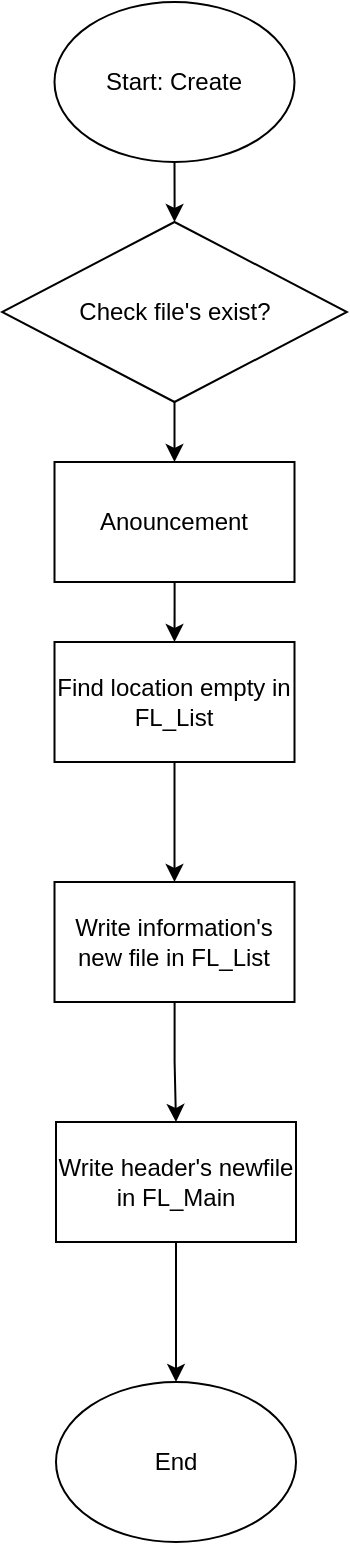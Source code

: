 <mxfile version="20.8.1" type="github" pages="6">
  <diagram id="C5RBs43oDa-KdzZeNtuy" name="Create">
    <mxGraphModel dx="1195" dy="637" grid="0" gridSize="10" guides="1" tooltips="1" connect="1" arrows="1" fold="1" page="1" pageScale="1" pageWidth="827" pageHeight="1169" math="0" shadow="0">
      <root>
        <mxCell id="WIyWlLk6GJQsqaUBKTNV-0" />
        <mxCell id="WIyWlLk6GJQsqaUBKTNV-1" parent="WIyWlLk6GJQsqaUBKTNV-0" />
        <mxCell id="yA5X6nESgriomRo_wgEp-1" style="edgeStyle=orthogonalEdgeStyle;rounded=0;orthogonalLoop=1;jettySize=auto;html=1;entryX=0.5;entryY=0;entryDx=0;entryDy=0;" parent="WIyWlLk6GJQsqaUBKTNV-1" source="pia84oyOy8MExygji4Uj-1" target="pia84oyOy8MExygji4Uj-2" edge="1">
          <mxGeometry relative="1" as="geometry" />
        </mxCell>
        <mxCell id="pia84oyOy8MExygji4Uj-1" value="Check file&#39;s exist?" style="rhombus;whiteSpace=wrap;html=1;" parent="WIyWlLk6GJQsqaUBKTNV-1" vertex="1">
          <mxGeometry x="327" y="110" width="172.5" height="90" as="geometry" />
        </mxCell>
        <mxCell id="yA5X6nESgriomRo_wgEp-2" style="edgeStyle=orthogonalEdgeStyle;rounded=0;orthogonalLoop=1;jettySize=auto;html=1;entryX=0.5;entryY=0;entryDx=0;entryDy=0;" parent="WIyWlLk6GJQsqaUBKTNV-1" source="pia84oyOy8MExygji4Uj-2" target="pia84oyOy8MExygji4Uj-3" edge="1">
          <mxGeometry relative="1" as="geometry" />
        </mxCell>
        <mxCell id="pia84oyOy8MExygji4Uj-2" value="Anouncement" style="rounded=0;whiteSpace=wrap;html=1;" parent="WIyWlLk6GJQsqaUBKTNV-1" vertex="1">
          <mxGeometry x="353.25" y="230" width="120" height="60" as="geometry" />
        </mxCell>
        <mxCell id="yA5X6nESgriomRo_wgEp-3" style="edgeStyle=orthogonalEdgeStyle;rounded=0;orthogonalLoop=1;jettySize=auto;html=1;entryX=0.5;entryY=0;entryDx=0;entryDy=0;" parent="WIyWlLk6GJQsqaUBKTNV-1" source="pia84oyOy8MExygji4Uj-3" target="pia84oyOy8MExygji4Uj-4" edge="1">
          <mxGeometry relative="1" as="geometry" />
        </mxCell>
        <mxCell id="pia84oyOy8MExygji4Uj-3" value="Find location empty in FL_List" style="rounded=0;whiteSpace=wrap;html=1;" parent="WIyWlLk6GJQsqaUBKTNV-1" vertex="1">
          <mxGeometry x="353.25" y="320" width="120" height="60" as="geometry" />
        </mxCell>
        <mxCell id="yA5X6nESgriomRo_wgEp-4" style="edgeStyle=orthogonalEdgeStyle;rounded=0;orthogonalLoop=1;jettySize=auto;html=1;entryX=0.5;entryY=0;entryDx=0;entryDy=0;" parent="WIyWlLk6GJQsqaUBKTNV-1" source="pia84oyOy8MExygji4Uj-4" target="pia84oyOy8MExygji4Uj-5" edge="1">
          <mxGeometry relative="1" as="geometry" />
        </mxCell>
        <mxCell id="pia84oyOy8MExygji4Uj-4" value="Write information&#39;s new file in FL_List" style="rounded=0;whiteSpace=wrap;html=1;" parent="WIyWlLk6GJQsqaUBKTNV-1" vertex="1">
          <mxGeometry x="353.25" y="440" width="120" height="60" as="geometry" />
        </mxCell>
        <mxCell id="yA5X6nESgriomRo_wgEp-5" style="edgeStyle=orthogonalEdgeStyle;rounded=0;orthogonalLoop=1;jettySize=auto;html=1;entryX=0.5;entryY=0;entryDx=0;entryDy=0;" parent="WIyWlLk6GJQsqaUBKTNV-1" source="pia84oyOy8MExygji4Uj-5" target="pia84oyOy8MExygji4Uj-6" edge="1">
          <mxGeometry relative="1" as="geometry" />
        </mxCell>
        <mxCell id="pia84oyOy8MExygji4Uj-5" value="Write header&#39;s newfile in FL_Main" style="rounded=0;whiteSpace=wrap;html=1;" parent="WIyWlLk6GJQsqaUBKTNV-1" vertex="1">
          <mxGeometry x="354" y="560" width="120" height="60" as="geometry" />
        </mxCell>
        <mxCell id="pia84oyOy8MExygji4Uj-6" value="End" style="ellipse;whiteSpace=wrap;html=1;" parent="WIyWlLk6GJQsqaUBKTNV-1" vertex="1">
          <mxGeometry x="354" y="690" width="120" height="80" as="geometry" />
        </mxCell>
        <mxCell id="yA5X6nESgriomRo_wgEp-0" style="edgeStyle=orthogonalEdgeStyle;rounded=0;orthogonalLoop=1;jettySize=auto;html=1;entryX=0.5;entryY=0;entryDx=0;entryDy=0;" parent="WIyWlLk6GJQsqaUBKTNV-1" source="pia84oyOy8MExygji4Uj-7" target="pia84oyOy8MExygji4Uj-1" edge="1">
          <mxGeometry relative="1" as="geometry" />
        </mxCell>
        <mxCell id="pia84oyOy8MExygji4Uj-7" value="Start: Create" style="ellipse;whiteSpace=wrap;html=1;" parent="WIyWlLk6GJQsqaUBKTNV-1" vertex="1">
          <mxGeometry x="353.25" width="120" height="80" as="geometry" />
        </mxCell>
      </root>
    </mxGraphModel>
  </diagram>
  <diagram id="hYaQa-6EGF1AmHeYZgaV" name="Read">
    <mxGraphModel dx="1434" dy="764" grid="0" gridSize="10" guides="1" tooltips="1" connect="1" arrows="1" fold="1" page="1" pageScale="1" pageWidth="827" pageHeight="1169" math="0" shadow="0">
      <root>
        <mxCell id="0" />
        <mxCell id="1" parent="0" />
        <mxCell id="YMywqbz0lHhdt1bOPC20-9" style="edgeStyle=orthogonalEdgeStyle;rounded=0;jumpSize=10;orthogonalLoop=1;jettySize=auto;html=1;exitX=0.5;exitY=1;exitDx=0;exitDy=0;entryX=0.5;entryY=0;entryDx=0;entryDy=0;strokeWidth=1;fontSize=13;" parent="1" source="res_lR4LYn3VzQeFNdVv-1" target="res_lR4LYn3VzQeFNdVv-4" edge="1">
          <mxGeometry relative="1" as="geometry" />
        </mxCell>
        <mxCell id="res_lR4LYn3VzQeFNdVv-1" value="Start" style="ellipse;whiteSpace=wrap;html=1;" parent="1" vertex="1">
          <mxGeometry x="284.94" y="47" width="120" height="80" as="geometry" />
        </mxCell>
        <mxCell id="YMywqbz0lHhdt1bOPC20-5" value="Outside" style="edgeStyle=orthogonalEdgeStyle;rounded=0;jumpSize=10;orthogonalLoop=1;jettySize=auto;html=1;exitX=1;exitY=0.5;exitDx=0;exitDy=0;entryX=0;entryY=0.5;entryDx=0;entryDy=0;strokeWidth=1;fontSize=13;" parent="1" source="res_lR4LYn3VzQeFNdVv-4" target="res_lR4LYn3VzQeFNdVv-6" edge="1">
          <mxGeometry relative="1" as="geometry" />
        </mxCell>
        <mxCell id="YMywqbz0lHhdt1bOPC20-10" style="edgeStyle=orthogonalEdgeStyle;rounded=0;jumpSize=10;orthogonalLoop=1;jettySize=auto;html=1;exitX=0.5;exitY=1;exitDx=0;exitDy=0;entryX=0.5;entryY=0;entryDx=0;entryDy=0;strokeWidth=1;fontSize=13;" parent="1" source="res_lR4LYn3VzQeFNdVv-4" target="res_lR4LYn3VzQeFNdVv-7" edge="1">
          <mxGeometry relative="1" as="geometry" />
        </mxCell>
        <mxCell id="res_lR4LYn3VzQeFNdVv-4" value="Scan in FL_List" style="rhombus;whiteSpace=wrap;html=1;" parent="1" vertex="1">
          <mxGeometry x="304.94" y="192" width="80" height="80" as="geometry" />
        </mxCell>
        <mxCell id="YMywqbz0lHhdt1bOPC20-15" style="edgeStyle=orthogonalEdgeStyle;rounded=0;jumpSize=10;orthogonalLoop=1;jettySize=auto;html=1;exitX=1;exitY=0.5;exitDx=0;exitDy=0;entryX=0;entryY=0.5;entryDx=0;entryDy=0;strokeWidth=1;fontSize=13;" parent="1" source="res_lR4LYn3VzQeFNdVv-6" target="YMywqbz0lHhdt1bOPC20-7" edge="1">
          <mxGeometry relative="1" as="geometry" />
        </mxCell>
        <mxCell id="res_lR4LYn3VzQeFNdVv-6" value="Announcement" style="rounded=0;whiteSpace=wrap;html=1;" parent="1" vertex="1">
          <mxGeometry x="504.94" y="202" width="120" height="60" as="geometry" />
        </mxCell>
        <mxCell id="YMywqbz0lHhdt1bOPC20-11" style="edgeStyle=orthogonalEdgeStyle;rounded=0;jumpSize=10;orthogonalLoop=1;jettySize=auto;html=1;exitX=0.5;exitY=1;exitDx=0;exitDy=0;entryX=0.5;entryY=0;entryDx=0;entryDy=0;strokeWidth=1;fontSize=13;" parent="1" source="res_lR4LYn3VzQeFNdVv-7" target="YMywqbz0lHhdt1bOPC20-1" edge="1">
          <mxGeometry relative="1" as="geometry" />
        </mxCell>
        <mxCell id="res_lR4LYn3VzQeFNdVv-7" value="Read Title per 20 byte" style="rounded=0;whiteSpace=wrap;html=1;" parent="1" vertex="1">
          <mxGeometry x="284.94" y="307" width="120" height="60" as="geometry" />
        </mxCell>
        <mxCell id="YMywqbz0lHhdt1bOPC20-12" value="Yes" style="edgeStyle=orthogonalEdgeStyle;rounded=0;jumpSize=10;orthogonalLoop=1;jettySize=auto;html=1;exitX=0.5;exitY=1;exitDx=0;exitDy=0;entryX=0.5;entryY=0;entryDx=0;entryDy=0;strokeWidth=1;fontSize=13;" parent="1" source="YMywqbz0lHhdt1bOPC20-1" target="YMywqbz0lHhdt1bOPC20-8" edge="1">
          <mxGeometry relative="1" as="geometry" />
        </mxCell>
        <mxCell id="8HB8T1JtAlBkRnDbbCsB-1" value="No" style="edgeStyle=orthogonalEdgeStyle;rounded=0;orthogonalLoop=1;jettySize=auto;html=1;" edge="1" parent="1" source="YMywqbz0lHhdt1bOPC20-1">
          <mxGeometry relative="1" as="geometry">
            <mxPoint x="137.273" y="442" as="targetPoint" />
          </mxGeometry>
        </mxCell>
        <mxCell id="YMywqbz0lHhdt1bOPC20-1" value="Title=filename ?" style="rhombus;whiteSpace=wrap;html=1;" parent="1" vertex="1">
          <mxGeometry x="239.94" y="402" width="210" height="80" as="geometry" />
        </mxCell>
        <mxCell id="YMywqbz0lHhdt1bOPC20-14" style="edgeStyle=orthogonalEdgeStyle;rounded=0;jumpSize=10;orthogonalLoop=1;jettySize=auto;html=1;exitX=0;exitY=0.501;exitDx=0;exitDy=0;strokeWidth=1;fontSize=13;exitPerimeter=0;" parent="1" source="YMywqbz0lHhdt1bOPC20-6" edge="1">
          <mxGeometry relative="1" as="geometry">
            <mxPoint x="344.94" y="157" as="targetPoint" />
            <Array as="points">
              <mxPoint x="134.94" y="692" />
              <mxPoint x="134.94" y="157" />
            </Array>
          </mxGeometry>
        </mxCell>
        <mxCell id="YMywqbz0lHhdt1bOPC20-6" value="Raise number of file" style="rounded=0;whiteSpace=wrap;html=1;fontSize=13;" parent="1" vertex="1">
          <mxGeometry x="284.94" y="662" width="120" height="60" as="geometry" />
        </mxCell>
        <mxCell id="YMywqbz0lHhdt1bOPC20-7" value="End" style="ellipse;whiteSpace=wrap;html=1;" parent="1" vertex="1">
          <mxGeometry x="654.94" y="192" width="120" height="80" as="geometry" />
        </mxCell>
        <mxCell id="YMywqbz0lHhdt1bOPC20-13" style="edgeStyle=orthogonalEdgeStyle;rounded=0;jumpSize=10;orthogonalLoop=1;jettySize=auto;html=1;exitX=0.5;exitY=1;exitDx=0;exitDy=0;entryX=0.5;entryY=0;entryDx=0;entryDy=0;strokeWidth=1;fontSize=13;" parent="1" source="YMywqbz0lHhdt1bOPC20-8" target="YMywqbz0lHhdt1bOPC20-6" edge="1">
          <mxGeometry relative="1" as="geometry" />
        </mxCell>
        <mxCell id="YMywqbz0lHhdt1bOPC20-8" value="Send" style="rounded=0;whiteSpace=wrap;html=1;fontSize=13;" parent="1" vertex="1">
          <mxGeometry x="284.94" y="557" width="120" height="60" as="geometry" />
        </mxCell>
      </root>
    </mxGraphModel>
  </diagram>
  <diagram id="xiTh6YWo6rZU2vHKlo3U" name="Read_Address">
    <mxGraphModel dx="2390" dy="1273" grid="0" gridSize="10" guides="1" tooltips="1" connect="1" arrows="1" fold="1" page="1" pageScale="1" pageWidth="827" pageHeight="1169" math="0" shadow="0">
      <root>
        <mxCell id="0" />
        <mxCell id="1" parent="0" />
        <mxCell id="AoKWMLMA_VahDCEQkvxq-1" value="" style="edgeStyle=orthogonalEdgeStyle;rounded=0;orthogonalLoop=1;jettySize=auto;html=1;" parent="1" source="HyltQCgmR06bX8RPDsWi-1" target="JuZWxX1rnaF01s0WTCXC-2" edge="1">
          <mxGeometry relative="1" as="geometry" />
        </mxCell>
        <mxCell id="HyltQCgmR06bX8RPDsWi-1" value="Start" style="ellipse;whiteSpace=wrap;html=1;fontSize=13;" parent="1" vertex="1">
          <mxGeometry x="300" width="120" height="80" as="geometry" />
        </mxCell>
        <mxCell id="JuZWxX1rnaF01s0WTCXC-1" value="Read_Address(filename,Data,Location,Length)" style="text;html=1;strokeColor=none;fillColor=none;align=center;verticalAlign=middle;whiteSpace=wrap;rounded=0;fontSize=13;" parent="1" vertex="1">
          <mxGeometry x="420" y="17" width="306" height="35" as="geometry" />
        </mxCell>
        <mxCell id="AoKWMLMA_VahDCEQkvxq-4" style="edgeStyle=orthogonalEdgeStyle;rounded=0;orthogonalLoop=1;jettySize=auto;html=1;entryX=0.5;entryY=0;entryDx=0;entryDy=0;" parent="1" source="JuZWxX1rnaF01s0WTCXC-2" target="JuZWxX1rnaF01s0WTCXC-3" edge="1">
          <mxGeometry relative="1" as="geometry" />
        </mxCell>
        <mxCell id="JuZWxX1rnaF01s0WTCXC-2" value="Caculation:&lt;br&gt;Number of file, location in files started read" style="rounded=0;whiteSpace=wrap;html=1;fontSize=13;" parent="1" vertex="1">
          <mxGeometry x="300" y="108" width="120" height="60" as="geometry" />
        </mxCell>
        <mxCell id="AoKWMLMA_VahDCEQkvxq-8" value="No(Outside)" style="edgeStyle=orthogonalEdgeStyle;rounded=0;orthogonalLoop=1;jettySize=auto;html=1;entryX=0;entryY=0.5;entryDx=0;entryDy=0;" parent="1" source="JuZWxX1rnaF01s0WTCXC-3" target="JuZWxX1rnaF01s0WTCXC-6" edge="1">
          <mxGeometry relative="1" as="geometry" />
        </mxCell>
        <mxCell id="AoKWMLMA_VahDCEQkvxq-10" value="YES" style="edgeStyle=orthogonalEdgeStyle;rounded=0;orthogonalLoop=1;jettySize=auto;html=1;entryX=0.5;entryY=0;entryDx=0;entryDy=0;" parent="1" source="JuZWxX1rnaF01s0WTCXC-3" target="JuZWxX1rnaF01s0WTCXC-4" edge="1">
          <mxGeometry relative="1" as="geometry" />
        </mxCell>
        <mxCell id="JuZWxX1rnaF01s0WTCXC-3" value="Scan FL_List" style="rhombus;whiteSpace=wrap;html=1;fontSize=13;" parent="1" vertex="1">
          <mxGeometry x="310" y="200" width="100" height="80" as="geometry" />
        </mxCell>
        <mxCell id="AoKWMLMA_VahDCEQkvxq-6" style="edgeStyle=orthogonalEdgeStyle;rounded=0;orthogonalLoop=1;jettySize=auto;html=1;entryX=0.5;entryY=0;entryDx=0;entryDy=0;" parent="1" source="JuZWxX1rnaF01s0WTCXC-4" target="JuZWxX1rnaF01s0WTCXC-5" edge="1">
          <mxGeometry relative="1" as="geometry" />
        </mxCell>
        <mxCell id="JuZWxX1rnaF01s0WTCXC-4" value="Read information&amp;nbsp;" style="rounded=0;whiteSpace=wrap;html=1;fontSize=13;" parent="1" vertex="1">
          <mxGeometry x="300" y="340" width="120" height="60" as="geometry" />
        </mxCell>
        <mxCell id="AoKWMLMA_VahDCEQkvxq-14" style="edgeStyle=orthogonalEdgeStyle;rounded=0;orthogonalLoop=1;jettySize=auto;html=1;entryX=0;entryY=0.5;entryDx=0;entryDy=0;" parent="1" source="JuZWxX1rnaF01s0WTCXC-5" target="JuZWxX1rnaF01s0WTCXC-3" edge="1">
          <mxGeometry relative="1" as="geometry">
            <mxPoint x="260" y="240" as="targetPoint" />
            <Array as="points">
              <mxPoint x="140" y="467" />
              <mxPoint x="140" y="240" />
            </Array>
          </mxGeometry>
        </mxCell>
        <mxCell id="AoKWMLMA_VahDCEQkvxq-15" value="NO" style="edgeLabel;html=1;align=center;verticalAlign=middle;resizable=0;points=[];" parent="AoKWMLMA_VahDCEQkvxq-14" vertex="1" connectable="0">
          <mxGeometry x="-0.762" relative="1" as="geometry">
            <mxPoint x="-25" y="-127" as="offset" />
          </mxGeometry>
        </mxCell>
        <mxCell id="AoKWMLMA_VahDCEQkvxq-18" style="edgeStyle=orthogonalEdgeStyle;rounded=0;orthogonalLoop=1;jettySize=auto;html=1;entryX=0.5;entryY=0;entryDx=0;entryDy=0;" parent="1" source="JuZWxX1rnaF01s0WTCXC-5" target="AoKWMLMA_VahDCEQkvxq-17" edge="1">
          <mxGeometry relative="1" as="geometry" />
        </mxCell>
        <mxCell id="AoKWMLMA_VahDCEQkvxq-19" value="Yes" style="edgeLabel;html=1;align=center;verticalAlign=middle;resizable=0;points=[];" parent="AoKWMLMA_VahDCEQkvxq-18" vertex="1" connectable="0">
          <mxGeometry x="-0.231" y="-1" relative="1" as="geometry">
            <mxPoint as="offset" />
          </mxGeometry>
        </mxCell>
        <mxCell id="JuZWxX1rnaF01s0WTCXC-5" value="Information=filename,number?" style="rhombus;whiteSpace=wrap;html=1;fontSize=13;" parent="1" vertex="1">
          <mxGeometry x="222.5" y="427" width="275" height="80" as="geometry" />
        </mxCell>
        <mxCell id="AoKWMLMA_VahDCEQkvxq-9" style="edgeStyle=orthogonalEdgeStyle;rounded=0;orthogonalLoop=1;jettySize=auto;html=1;entryX=0;entryY=0.5;entryDx=0;entryDy=0;" parent="1" source="JuZWxX1rnaF01s0WTCXC-6" target="JuZWxX1rnaF01s0WTCXC-7" edge="1">
          <mxGeometry relative="1" as="geometry" />
        </mxCell>
        <mxCell id="JuZWxX1rnaF01s0WTCXC-6" value="Announcement:&amp;nbsp;" style="rounded=0;whiteSpace=wrap;html=1;fontSize=13;" parent="1" vertex="1">
          <mxGeometry x="513" y="210" width="120" height="60" as="geometry" />
        </mxCell>
        <mxCell id="JuZWxX1rnaF01s0WTCXC-7" value="End" style="ellipse;whiteSpace=wrap;html=1;fontSize=13;" parent="1" vertex="1">
          <mxGeometry x="680" y="200" width="120" height="80" as="geometry" />
        </mxCell>
        <mxCell id="AoKWMLMA_VahDCEQkvxq-23" style="edgeStyle=orthogonalEdgeStyle;rounded=0;orthogonalLoop=1;jettySize=auto;html=1;entryX=0;entryY=0.5;entryDx=0;entryDy=0;" parent="1" source="AoKWMLMA_VahDCEQkvxq-17" target="AoKWMLMA_VahDCEQkvxq-20" edge="1">
          <mxGeometry relative="1" as="geometry" />
        </mxCell>
        <mxCell id="AoKWMLMA_VahDCEQkvxq-25" value="Yes" style="edgeLabel;html=1;align=center;verticalAlign=middle;resizable=0;points=[];" parent="AoKWMLMA_VahDCEQkvxq-23" vertex="1" connectable="0">
          <mxGeometry x="-0.236" y="1" relative="1" as="geometry">
            <mxPoint as="offset" />
          </mxGeometry>
        </mxCell>
        <mxCell id="AoKWMLMA_VahDCEQkvxq-27" value="No" style="edgeStyle=orthogonalEdgeStyle;rounded=0;orthogonalLoop=1;jettySize=auto;html=1;exitX=0.5;exitY=1;exitDx=0;exitDy=0;entryX=0.5;entryY=0;entryDx=0;entryDy=0;" parent="1" source="AoKWMLMA_VahDCEQkvxq-17" target="AoKWMLMA_VahDCEQkvxq-26" edge="1">
          <mxGeometry relative="1" as="geometry" />
        </mxCell>
        <mxCell id="AoKWMLMA_VahDCEQkvxq-17" value="Length+Location&amp;lt;1 Sector?" style="rhombus;whiteSpace=wrap;html=1;fontSize=13;" parent="1" vertex="1">
          <mxGeometry x="242.5" y="570" width="235" height="80" as="geometry" />
        </mxCell>
        <mxCell id="AoKWMLMA_VahDCEQkvxq-24" style="edgeStyle=orthogonalEdgeStyle;rounded=0;orthogonalLoop=1;jettySize=auto;html=1;exitX=1;exitY=0.5;exitDx=0;exitDy=0;entryX=0.5;entryY=1;entryDx=0;entryDy=0;" parent="1" source="AoKWMLMA_VahDCEQkvxq-20" target="JuZWxX1rnaF01s0WTCXC-7" edge="1">
          <mxGeometry relative="1" as="geometry" />
        </mxCell>
        <mxCell id="AoKWMLMA_VahDCEQkvxq-20" value="Read Data" style="rounded=0;whiteSpace=wrap;html=1;" parent="1" vertex="1">
          <mxGeometry x="560" y="580" width="120" height="60" as="geometry" />
        </mxCell>
        <mxCell id="AoKWMLMA_VahDCEQkvxq-33" style="edgeStyle=orthogonalEdgeStyle;rounded=0;orthogonalLoop=1;jettySize=auto;html=1;" parent="1" source="AoKWMLMA_VahDCEQkvxq-26" target="AoKWMLMA_VahDCEQkvxq-28" edge="1">
          <mxGeometry relative="1" as="geometry" />
        </mxCell>
        <mxCell id="AoKWMLMA_VahDCEQkvxq-26" value="Read data in old sector&lt;br&gt;Number++" style="rounded=0;whiteSpace=wrap;html=1;" parent="1" vertex="1">
          <mxGeometry x="270" y="730" width="180" height="60" as="geometry" />
        </mxCell>
        <mxCell id="WGpdo3In9f3BpbVlv1rT-1" style="edgeStyle=orthogonalEdgeStyle;rounded=0;orthogonalLoop=1;jettySize=auto;html=1;entryX=0.5;entryY=0;entryDx=0;entryDy=0;" parent="1" source="AoKWMLMA_VahDCEQkvxq-28" target="AoKWMLMA_VahDCEQkvxq-30" edge="1">
          <mxGeometry relative="1" as="geometry" />
        </mxCell>
        <mxCell id="WGpdo3In9f3BpbVlv1rT-2" value="Yes(Inside)" style="edgeLabel;html=1;align=center;verticalAlign=middle;resizable=0;points=[];" parent="WGpdo3In9f3BpbVlv1rT-1" vertex="1" connectable="0">
          <mxGeometry x="-0.2" y="-1" relative="1" as="geometry">
            <mxPoint x="1" as="offset" />
          </mxGeometry>
        </mxCell>
        <mxCell id="AoKWMLMA_VahDCEQkvxq-28" value="Scan in sector" style="rhombus;whiteSpace=wrap;html=1;fontSize=13;" parent="1" vertex="1">
          <mxGeometry x="310" y="830" width="100" height="80" as="geometry" />
        </mxCell>
        <mxCell id="WGpdo3In9f3BpbVlv1rT-6" style="edgeStyle=orthogonalEdgeStyle;rounded=0;orthogonalLoop=1;jettySize=auto;html=1;entryX=0.5;entryY=0;entryDx=0;entryDy=0;" parent="1" source="AoKWMLMA_VahDCEQkvxq-30" target="AoKWMLMA_VahDCEQkvxq-32" edge="1">
          <mxGeometry relative="1" as="geometry" />
        </mxCell>
        <mxCell id="AoKWMLMA_VahDCEQkvxq-30" value="Read information&amp;nbsp;" style="rounded=0;whiteSpace=wrap;html=1;fontSize=13;" parent="1" vertex="1">
          <mxGeometry x="300" y="970" width="120" height="60" as="geometry" />
        </mxCell>
        <mxCell id="WGpdo3In9f3BpbVlv1rT-8" style="edgeStyle=orthogonalEdgeStyle;rounded=0;orthogonalLoop=1;jettySize=auto;html=1;entryX=0.579;entryY=1.021;entryDx=0;entryDy=0;entryPerimeter=0;" parent="1" source="AoKWMLMA_VahDCEQkvxq-32" target="AoKWMLMA_VahDCEQkvxq-20" edge="1">
          <mxGeometry relative="1" as="geometry">
            <Array as="points">
              <mxPoint x="630" y="1116" />
            </Array>
          </mxGeometry>
        </mxCell>
        <mxCell id="WGpdo3In9f3BpbVlv1rT-9" value="Yes" style="edgeLabel;html=1;align=center;verticalAlign=middle;resizable=0;points=[];" parent="WGpdo3In9f3BpbVlv1rT-8" vertex="1" connectable="0">
          <mxGeometry x="-0.841" y="-1" relative="1" as="geometry">
            <mxPoint x="-1" as="offset" />
          </mxGeometry>
        </mxCell>
        <mxCell id="AoKWMLMA_VahDCEQkvxq-32" value="Information=filename,number?" style="rhombus;whiteSpace=wrap;html=1;fontSize=13;" parent="1" vertex="1">
          <mxGeometry x="222.5" y="1076" width="275" height="80" as="geometry" />
        </mxCell>
      </root>
    </mxGraphModel>
  </diagram>
  <diagram id="B_QB2j8zXOlV7Us7cTdv" name="Write">
    <mxGraphModel dx="1434" dy="764" grid="0" gridSize="10" guides="1" tooltips="1" connect="1" arrows="1" fold="1" page="1" pageScale="1" pageWidth="827" pageHeight="1169" math="0" shadow="0">
      <root>
        <mxCell id="0" />
        <mxCell id="1" parent="0" />
        <mxCell id="hqxHm9nwdYM_B76okK2S-17" style="edgeStyle=orthogonalEdgeStyle;rounded=0;orthogonalLoop=1;jettySize=auto;html=1;entryX=0.5;entryY=0;entryDx=0;entryDy=0;" parent="1" source="7QwCRD4NmAMqPHlz0Spg-1" target="7QwCRD4NmAMqPHlz0Spg-2" edge="1">
          <mxGeometry relative="1" as="geometry" />
        </mxCell>
        <mxCell id="7QwCRD4NmAMqPHlz0Spg-1" value="Start:Write" style="ellipse;whiteSpace=wrap;html=1;" parent="1" vertex="1">
          <mxGeometry x="89.5" y="100" width="120" height="80" as="geometry" />
        </mxCell>
        <mxCell id="7QwCRD4NmAMqPHlz0Spg-7" style="edgeStyle=orthogonalEdgeStyle;rounded=0;orthogonalLoop=1;jettySize=auto;html=1;entryX=0;entryY=0.5;entryDx=0;entryDy=0;" parent="1" source="7QwCRD4NmAMqPHlz0Spg-2" target="7QwCRD4NmAMqPHlz0Spg-6" edge="1">
          <mxGeometry relative="1" as="geometry" />
        </mxCell>
        <mxCell id="7QwCRD4NmAMqPHlz0Spg-8" value="No(Outside)" style="edgeLabel;html=1;align=center;verticalAlign=middle;resizable=0;points=[];" parent="7QwCRD4NmAMqPHlz0Spg-7" vertex="1" connectable="0">
          <mxGeometry x="-0.096" y="1" relative="1" as="geometry">
            <mxPoint as="offset" />
          </mxGeometry>
        </mxCell>
        <mxCell id="7QwCRD4NmAMqPHlz0Spg-11" style="edgeStyle=orthogonalEdgeStyle;rounded=0;orthogonalLoop=1;jettySize=auto;html=1;entryX=0.5;entryY=0;entryDx=0;entryDy=0;" parent="1" source="7QwCRD4NmAMqPHlz0Spg-2" target="7QwCRD4NmAMqPHlz0Spg-5" edge="1">
          <mxGeometry relative="1" as="geometry" />
        </mxCell>
        <mxCell id="7QwCRD4NmAMqPHlz0Spg-2" value="Find biggest Number of file&amp;nbsp;" style="rhombus;whiteSpace=wrap;html=1;" parent="1" vertex="1">
          <mxGeometry x="57" y="220" width="185" height="80" as="geometry" />
        </mxCell>
        <mxCell id="hqxHm9nwdYM_B76okK2S-2" style="edgeStyle=orthogonalEdgeStyle;rounded=0;orthogonalLoop=1;jettySize=auto;html=1;entryX=0.5;entryY=0;entryDx=0;entryDy=0;" parent="1" source="7QwCRD4NmAMqPHlz0Spg-5" target="7QwCRD4NmAMqPHlz0Spg-12" edge="1">
          <mxGeometry relative="1" as="geometry" />
        </mxCell>
        <mxCell id="7QwCRD4NmAMqPHlz0Spg-5" value="Find first unlocated file index" style="rounded=0;whiteSpace=wrap;html=1;" parent="1" vertex="1">
          <mxGeometry x="89.5" y="360" width="120" height="60" as="geometry" />
        </mxCell>
        <mxCell id="7QwCRD4NmAMqPHlz0Spg-10" style="edgeStyle=orthogonalEdgeStyle;rounded=0;orthogonalLoop=1;jettySize=auto;html=1;entryX=0;entryY=0.5;entryDx=0;entryDy=0;" parent="1" source="7QwCRD4NmAMqPHlz0Spg-6" target="7QwCRD4NmAMqPHlz0Spg-9" edge="1">
          <mxGeometry relative="1" as="geometry" />
        </mxCell>
        <mxCell id="7QwCRD4NmAMqPHlz0Spg-6" value="Announcement" style="rounded=0;whiteSpace=wrap;html=1;" parent="1" vertex="1">
          <mxGeometry x="362.5" y="230" width="120" height="60" as="geometry" />
        </mxCell>
        <mxCell id="7QwCRD4NmAMqPHlz0Spg-9" value="End" style="ellipse;whiteSpace=wrap;html=1;" parent="1" vertex="1">
          <mxGeometry x="576" y="220" width="120" height="80" as="geometry" />
        </mxCell>
        <mxCell id="hqxHm9nwdYM_B76okK2S-5" value="Yes" style="edgeStyle=orthogonalEdgeStyle;rounded=0;orthogonalLoop=1;jettySize=auto;html=1;" parent="1" source="7QwCRD4NmAMqPHlz0Spg-12" target="hqxHm9nwdYM_B76okK2S-3" edge="1">
          <mxGeometry relative="1" as="geometry" />
        </mxCell>
        <mxCell id="hqxHm9nwdYM_B76okK2S-10" style="edgeStyle=orthogonalEdgeStyle;rounded=0;orthogonalLoop=1;jettySize=auto;html=1;entryX=0.5;entryY=0;entryDx=0;entryDy=0;" parent="1" source="7QwCRD4NmAMqPHlz0Spg-12" target="hqxHm9nwdYM_B76okK2S-8" edge="1">
          <mxGeometry relative="1" as="geometry" />
        </mxCell>
        <mxCell id="7QwCRD4NmAMqPHlz0Spg-12" value="length+index&amp;lt; Size a Sector ?" style="rhombus;whiteSpace=wrap;html=1;" parent="1" vertex="1">
          <mxGeometry x="14.25" y="480" width="270.5" height="80" as="geometry" />
        </mxCell>
        <mxCell id="hqxHm9nwdYM_B76okK2S-7" style="edgeStyle=orthogonalEdgeStyle;rounded=0;orthogonalLoop=1;jettySize=auto;html=1;entryX=0.533;entryY=1.009;entryDx=0;entryDy=0;entryPerimeter=0;" parent="1" source="hqxHm9nwdYM_B76okK2S-3" target="7QwCRD4NmAMqPHlz0Spg-9" edge="1">
          <mxGeometry relative="1" as="geometry" />
        </mxCell>
        <mxCell id="hqxHm9nwdYM_B76okK2S-3" value="Write in Flash" style="rounded=0;whiteSpace=wrap;html=1;" parent="1" vertex="1">
          <mxGeometry x="400" y="480" width="120" height="80" as="geometry" />
        </mxCell>
        <mxCell id="hqxHm9nwdYM_B76okK2S-13" style="edgeStyle=orthogonalEdgeStyle;rounded=0;orthogonalLoop=1;jettySize=auto;html=1;entryX=0.5;entryY=0;entryDx=0;entryDy=0;" parent="1" source="hqxHm9nwdYM_B76okK2S-8" target="hqxHm9nwdYM_B76okK2S-11" edge="1">
          <mxGeometry relative="1" as="geometry" />
        </mxCell>
        <mxCell id="hqxHm9nwdYM_B76okK2S-8" value="Write in old sector" style="rounded=0;whiteSpace=wrap;html=1;" parent="1" vertex="1">
          <mxGeometry x="54.25" y="630" width="190.5" height="60" as="geometry" />
        </mxCell>
        <mxCell id="hqxHm9nwdYM_B76okK2S-14" style="edgeStyle=orthogonalEdgeStyle;rounded=0;orthogonalLoop=1;jettySize=auto;html=1;entryX=-0.02;entryY=0.63;entryDx=0;entryDy=0;entryPerimeter=0;" parent="1" source="hqxHm9nwdYM_B76okK2S-11" target="hqxHm9nwdYM_B76okK2S-12" edge="1">
          <mxGeometry relative="1" as="geometry" />
        </mxCell>
        <mxCell id="hqxHm9nwdYM_B76okK2S-11" value="Create a file" style="rounded=0;whiteSpace=wrap;html=1;" parent="1" vertex="1">
          <mxGeometry x="89.5" y="740" width="120" height="60" as="geometry" />
        </mxCell>
        <mxCell id="hqxHm9nwdYM_B76okK2S-12" value="Write in new sector" style="rounded=0;whiteSpace=wrap;html=1;" parent="1" vertex="1">
          <mxGeometry x="400" y="720" width="120" height="80" as="geometry" />
        </mxCell>
        <mxCell id="hqxHm9nwdYM_B76okK2S-16" style="edgeStyle=orthogonalEdgeStyle;rounded=0;orthogonalLoop=1;jettySize=auto;html=1;exitX=1;exitY=0.5;exitDx=0;exitDy=0;" parent="1" source="hqxHm9nwdYM_B76okK2S-12" edge="1">
          <mxGeometry relative="1" as="geometry">
            <mxPoint x="640" y="520" as="targetPoint" />
            <mxPoint x="540" y="760.008" as="sourcePoint" />
            <Array as="points">
              <mxPoint x="640" y="760" />
            </Array>
          </mxGeometry>
        </mxCell>
      </root>
    </mxGraphModel>
  </diagram>
  <diagram id="82utcuu3RHopjOGO-nke" name="Erase">
    <mxGraphModel dx="1434" dy="764" grid="0" gridSize="10" guides="1" tooltips="1" connect="1" arrows="1" fold="1" page="1" pageScale="1" pageWidth="827" pageHeight="1169" math="0" shadow="0">
      <root>
        <mxCell id="0" />
        <mxCell id="1" parent="0" />
        <mxCell id="KqAk_Ojc_ATA5PpcdFm4-22" style="edgeStyle=orthogonalEdgeStyle;rounded=0;orthogonalLoop=1;jettySize=auto;html=1;entryX=0.5;entryY=0;entryDx=0;entryDy=0;" parent="1" source="KqAk_Ojc_ATA5PpcdFm4-1" target="KqAk_Ojc_ATA5PpcdFm4-21" edge="1">
          <mxGeometry relative="1" as="geometry" />
        </mxCell>
        <mxCell id="KqAk_Ojc_ATA5PpcdFm4-1" value="Start: Erase" style="ellipse;whiteSpace=wrap;html=1;" parent="1" vertex="1">
          <mxGeometry x="153.89" y="16" width="120" height="80" as="geometry" />
        </mxCell>
        <mxCell id="KqAk_Ojc_ATA5PpcdFm4-28" style="edgeStyle=orthogonalEdgeStyle;rounded=0;orthogonalLoop=1;jettySize=auto;html=1;" parent="1" source="KqAk_Ojc_ATA5PpcdFm4-2" edge="1">
          <mxGeometry relative="1" as="geometry">
            <mxPoint x="213.89" y="626" as="targetPoint" />
          </mxGeometry>
        </mxCell>
        <mxCell id="3TELSJTTyu_XC0DqGflN-4" style="edgeStyle=orthogonalEdgeStyle;rounded=0;orthogonalLoop=1;jettySize=auto;html=1;" parent="1" source="KqAk_Ojc_ATA5PpcdFm4-2" edge="1">
          <mxGeometry relative="1" as="geometry">
            <mxPoint x="17.741" y="526" as="targetPoint" />
          </mxGeometry>
        </mxCell>
        <mxCell id="KqAk_Ojc_ATA5PpcdFm4-2" value="Scan in Buffer" style="rhombus;whiteSpace=wrap;html=1;" parent="1" vertex="1">
          <mxGeometry x="93.89" y="486" width="240" height="80" as="geometry" />
        </mxCell>
        <mxCell id="KqAk_Ojc_ATA5PpcdFm4-14" style="edgeStyle=orthogonalEdgeStyle;rounded=0;orthogonalLoop=1;jettySize=auto;html=1;" parent="1" source="KqAk_Ojc_ATA5PpcdFm4-3" edge="1">
          <mxGeometry relative="1" as="geometry">
            <mxPoint x="213.89" y="916" as="targetPoint" />
          </mxGeometry>
        </mxCell>
        <mxCell id="KqAk_Ojc_ATA5PpcdFm4-17" style="edgeStyle=orthogonalEdgeStyle;rounded=0;orthogonalLoop=1;jettySize=auto;html=1;exitX=1;exitY=0.5;exitDx=0;exitDy=0;" parent="1" source="KqAk_Ojc_ATA5PpcdFm4-3" edge="1">
          <mxGeometry x="0.024" y="78" relative="1" as="geometry">
            <mxPoint x="343.89" y="526" as="targetPoint" />
            <Array as="points">
              <mxPoint x="455" y="803" />
              <mxPoint x="455" y="526" />
            </Array>
            <mxPoint as="offset" />
          </mxGeometry>
        </mxCell>
        <mxCell id="KqAk_Ojc_ATA5PpcdFm4-3" value="Title= hash(filename) ?" style="rhombus;whiteSpace=wrap;html=1;fontFamily=Helvetica;fontSize=12;fontColor=default;align=center;strokeColor=default;fillColor=default;" parent="1" vertex="1">
          <mxGeometry x="83.89" y="761" width="260" height="85" as="geometry" />
        </mxCell>
        <mxCell id="3TELSJTTyu_XC0DqGflN-2" style="edgeStyle=orthogonalEdgeStyle;rounded=0;orthogonalLoop=1;jettySize=auto;html=1;" parent="1" source="KqAk_Ojc_ATA5PpcdFm4-4" edge="1">
          <mxGeometry relative="1" as="geometry">
            <mxPoint x="649.028" y="226.0" as="targetPoint" />
          </mxGeometry>
        </mxCell>
        <mxCell id="KqAk_Ojc_ATA5PpcdFm4-4" value="Announcement" style="rounded=0;whiteSpace=wrap;html=1;" parent="1" vertex="1">
          <mxGeometry x="473.89" y="196" width="120" height="60" as="geometry" />
        </mxCell>
        <mxCell id="KqAk_Ojc_ATA5PpcdFm4-29" style="edgeStyle=orthogonalEdgeStyle;rounded=0;orthogonalLoop=1;jettySize=auto;html=1;" parent="1" source="KqAk_Ojc_ATA5PpcdFm4-7" edge="1">
          <mxGeometry relative="1" as="geometry">
            <mxPoint x="213.89" y="756" as="targetPoint" />
          </mxGeometry>
        </mxCell>
        <mxCell id="KqAk_Ojc_ATA5PpcdFm4-7" value="Read Title in Buffer" style="rounded=0;whiteSpace=wrap;html=1;" parent="1" vertex="1">
          <mxGeometry x="88.89" y="636" width="250" height="60" as="geometry" />
        </mxCell>
        <mxCell id="KqAk_Ojc_ATA5PpcdFm4-26" style="edgeStyle=orthogonalEdgeStyle;rounded=0;orthogonalLoop=1;jettySize=auto;html=1;entryX=0.5;entryY=0;entryDx=0;entryDy=0;" parent="1" source="KqAk_Ojc_ATA5PpcdFm4-8" target="KqAk_Ojc_ATA5PpcdFm4-2" edge="1">
          <mxGeometry relative="1" as="geometry" />
        </mxCell>
        <mxCell id="KqAk_Ojc_ATA5PpcdFm4-8" value="Read 1 Sector FL_List in Buffer" style="rounded=0;whiteSpace=wrap;html=1;" parent="1" vertex="1">
          <mxGeometry x="153.89" y="347" width="120" height="60" as="geometry" />
        </mxCell>
        <mxCell id="KqAk_Ojc_ATA5PpcdFm4-31" style="edgeStyle=orthogonalEdgeStyle;rounded=0;orthogonalLoop=1;jettySize=auto;html=1;entryX=0.5;entryY=0;entryDx=0;entryDy=0;" parent="1" source="KqAk_Ojc_ATA5PpcdFm4-13" target="KqAk_Ojc_ATA5PpcdFm4-30" edge="1">
          <mxGeometry relative="1" as="geometry" />
        </mxCell>
        <mxCell id="KqAk_Ojc_ATA5PpcdFm4-13" value="Assign&amp;nbsp; Title=0xFF&lt;br&gt;Erase data in FL_Main" style="rounded=0;whiteSpace=wrap;html=1;" parent="1" vertex="1">
          <mxGeometry x="123.89" y="919" width="180" height="90" as="geometry" />
        </mxCell>
        <mxCell id="KqAk_Ojc_ATA5PpcdFm4-23" style="edgeStyle=orthogonalEdgeStyle;rounded=0;orthogonalLoop=1;jettySize=auto;html=1;entryX=0.5;entryY=0;entryDx=0;entryDy=0;" parent="1" source="KqAk_Ojc_ATA5PpcdFm4-21" target="KqAk_Ojc_ATA5PpcdFm4-8" edge="1">
          <mxGeometry relative="1" as="geometry" />
        </mxCell>
        <mxCell id="KqAk_Ojc_ATA5PpcdFm4-25" style="edgeStyle=orthogonalEdgeStyle;rounded=0;orthogonalLoop=1;jettySize=auto;html=1;entryX=0;entryY=0.5;entryDx=0;entryDy=0;" parent="1" source="KqAk_Ojc_ATA5PpcdFm4-21" target="KqAk_Ojc_ATA5PpcdFm4-4" edge="1">
          <mxGeometry relative="1" as="geometry" />
        </mxCell>
        <mxCell id="KqAk_Ojc_ATA5PpcdFm4-27" value="NO(Outside))" style="edgeLabel;html=1;align=center;verticalAlign=middle;resizable=0;points=[];" parent="KqAk_Ojc_ATA5PpcdFm4-25" vertex="1" connectable="0">
          <mxGeometry x="-0.171" y="2" relative="1" as="geometry">
            <mxPoint as="offset" />
          </mxGeometry>
        </mxCell>
        <mxCell id="KqAk_Ojc_ATA5PpcdFm4-21" value="Scan in FL_List" style="rhombus;whiteSpace=wrap;html=1;" parent="1" vertex="1">
          <mxGeometry x="93.89" y="186" width="240" height="80" as="geometry" />
        </mxCell>
        <mxCell id="KqAk_Ojc_ATA5PpcdFm4-32" style="edgeStyle=orthogonalEdgeStyle;rounded=0;orthogonalLoop=1;jettySize=auto;html=1;" parent="1" source="KqAk_Ojc_ATA5PpcdFm4-30" edge="1">
          <mxGeometry x="0.017" y="-31" relative="1" as="geometry">
            <mxPoint x="203.89" y="146" as="targetPoint" />
            <Array as="points">
              <mxPoint x="14" y="1096" />
              <mxPoint x="14" y="146" />
            </Array>
            <mxPoint as="offset" />
          </mxGeometry>
        </mxCell>
        <mxCell id="KqAk_Ojc_ATA5PpcdFm4-30" value="Erase Sector in FL_List&lt;br&gt;Write Buffer in FL_List" style="rounded=0;whiteSpace=wrap;html=1;" parent="1" vertex="1">
          <mxGeometry x="123.89" y="1066" width="180" height="60" as="geometry" />
        </mxCell>
        <mxCell id="3TELSJTTyu_XC0DqGflN-1" value="End" style="ellipse;whiteSpace=wrap;html=1;" parent="1" vertex="1">
          <mxGeometry x="658" y="186" width="120" height="80" as="geometry" />
        </mxCell>
      </root>
    </mxGraphModel>
  </diagram>
  <diagram id="grD0iSVTAceSz-4Xu7AE" name="List_File">
    <mxGraphModel dx="1195" dy="637" grid="0" gridSize="10" guides="1" tooltips="1" connect="1" arrows="1" fold="1" page="1" pageScale="1" pageWidth="827" pageHeight="1169" math="0" shadow="0">
      <root>
        <mxCell id="0" />
        <mxCell id="1" parent="0" />
        <mxCell id="KfaFFz8tfzz6e-d2yOo7-1" style="edgeStyle=orthogonalEdgeStyle;rounded=0;orthogonalLoop=1;jettySize=auto;html=1;" edge="1" parent="1" source="7FCzefqEYQ5L9qY-aDAY-1">
          <mxGeometry relative="1" as="geometry">
            <mxPoint x="297.75" y="176.571" as="targetPoint" />
          </mxGeometry>
        </mxCell>
        <mxCell id="7FCzefqEYQ5L9qY-aDAY-1" value="Start: Listfile" style="ellipse;whiteSpace=wrap;html=1;" parent="1" vertex="1">
          <mxGeometry x="237.75" y="65" width="120" height="80" as="geometry" />
        </mxCell>
        <mxCell id="KfaFFz8tfzz6e-d2yOo7-11" style="edgeStyle=orthogonalEdgeStyle;rounded=0;orthogonalLoop=1;jettySize=auto;html=1;" edge="1" parent="1" source="7FCzefqEYQ5L9qY-aDAY-2">
          <mxGeometry relative="1" as="geometry">
            <mxPoint x="297.75" y="292.722" as="targetPoint" />
          </mxGeometry>
        </mxCell>
        <mxCell id="KfaFFz8tfzz6e-d2yOo7-17" value="Outside" style="edgeStyle=orthogonalEdgeStyle;rounded=0;orthogonalLoop=1;jettySize=auto;html=1;" edge="1" parent="1" source="7FCzefqEYQ5L9qY-aDAY-2">
          <mxGeometry relative="1" as="geometry">
            <mxPoint x="506.333" y="219" as="targetPoint" />
          </mxGeometry>
        </mxCell>
        <mxCell id="7FCzefqEYQ5L9qY-aDAY-2" value="Scan in FL_List" style="rhombus;whiteSpace=wrap;html=1;" parent="1" vertex="1">
          <mxGeometry x="184.25" y="179" width="227" height="80" as="geometry" />
        </mxCell>
        <mxCell id="KfaFFz8tfzz6e-d2yOo7-10" style="edgeStyle=orthogonalEdgeStyle;rounded=0;orthogonalLoop=1;jettySize=auto;html=1;" edge="1" parent="1" source="KfaFFz8tfzz6e-d2yOo7-4">
          <mxGeometry relative="1" as="geometry">
            <mxPoint x="170" y="220" as="targetPoint" />
            <Array as="points">
              <mxPoint x="41" y="427" />
              <mxPoint x="41" y="220" />
            </Array>
          </mxGeometry>
        </mxCell>
        <mxCell id="KfaFFz8tfzz6e-d2yOo7-14" style="edgeStyle=orthogonalEdgeStyle;rounded=0;orthogonalLoop=1;jettySize=auto;html=1;" edge="1" parent="1" source="KfaFFz8tfzz6e-d2yOo7-4">
          <mxGeometry relative="1" as="geometry">
            <mxPoint x="297.75" y="518.333" as="targetPoint" />
          </mxGeometry>
        </mxCell>
        <mxCell id="KfaFFz8tfzz6e-d2yOo7-4" value="2 byte begin per Information==0xFFFF?" style="rhombus;whiteSpace=wrap;html=1;" vertex="1" parent="1">
          <mxGeometry x="119" y="387" width="357.5" height="80" as="geometry" />
        </mxCell>
        <mxCell id="KfaFFz8tfzz6e-d2yOo7-12" style="edgeStyle=orthogonalEdgeStyle;rounded=0;orthogonalLoop=1;jettySize=auto;html=1;" edge="1" parent="1" source="KfaFFz8tfzz6e-d2yOo7-5">
          <mxGeometry relative="1" as="geometry">
            <mxPoint x="297.75" y="382.167" as="targetPoint" />
          </mxGeometry>
        </mxCell>
        <mxCell id="KfaFFz8tfzz6e-d2yOo7-5" value="Read Titles" style="rounded=0;whiteSpace=wrap;html=1;" vertex="1" parent="1">
          <mxGeometry x="237.75" y="297" width="120" height="60" as="geometry" />
        </mxCell>
        <mxCell id="KfaFFz8tfzz6e-d2yOo7-15" style="edgeStyle=orthogonalEdgeStyle;rounded=0;orthogonalLoop=1;jettySize=auto;html=1;" edge="1" parent="1" source="KfaFFz8tfzz6e-d2yOo7-6">
          <mxGeometry relative="1" as="geometry">
            <mxPoint x="41" y="431" as="targetPoint" />
          </mxGeometry>
        </mxCell>
        <mxCell id="KfaFFz8tfzz6e-d2yOo7-6" value="Send to UART" style="rounded=0;whiteSpace=wrap;html=1;" vertex="1" parent="1">
          <mxGeometry x="237.75" y="521" width="120" height="60" as="geometry" />
        </mxCell>
        <mxCell id="KfaFFz8tfzz6e-d2yOo7-16" value="End" style="rounded=0;whiteSpace=wrap;html=1;" vertex="1" parent="1">
          <mxGeometry x="512" y="189" width="120" height="60" as="geometry" />
        </mxCell>
      </root>
    </mxGraphModel>
  </diagram>
</mxfile>
